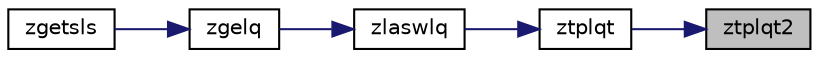 digraph "ztplqt2"
{
 // LATEX_PDF_SIZE
  edge [fontname="Helvetica",fontsize="10",labelfontname="Helvetica",labelfontsize="10"];
  node [fontname="Helvetica",fontsize="10",shape=record];
  rankdir="RL";
  Node1 [label="ztplqt2",height=0.2,width=0.4,color="black", fillcolor="grey75", style="filled", fontcolor="black",tooltip="ZTPLQT2 computes a LQ factorization of a real or complex \"triangular-pentagonal\" matrix,..."];
  Node1 -> Node2 [dir="back",color="midnightblue",fontsize="10",style="solid",fontname="Helvetica"];
  Node2 [label="ztplqt",height=0.2,width=0.4,color="black", fillcolor="white", style="filled",URL="$ztplqt_8f.html#a30b980334f21583c45d482e3f6423183",tooltip="ZTPLQT"];
  Node2 -> Node3 [dir="back",color="midnightblue",fontsize="10",style="solid",fontname="Helvetica"];
  Node3 [label="zlaswlq",height=0.2,width=0.4,color="black", fillcolor="white", style="filled",URL="$zlaswlq_8f.html#abb232df1cfd3614404498a79e28689cb",tooltip="ZLASWLQ"];
  Node3 -> Node4 [dir="back",color="midnightblue",fontsize="10",style="solid",fontname="Helvetica"];
  Node4 [label="zgelq",height=0.2,width=0.4,color="black", fillcolor="white", style="filled",URL="$zgelq_8f.html#abc3ba32828a87117c02ddfce0f490920",tooltip="ZGELQ"];
  Node4 -> Node5 [dir="back",color="midnightblue",fontsize="10",style="solid",fontname="Helvetica"];
  Node5 [label="zgetsls",height=0.2,width=0.4,color="black", fillcolor="white", style="filled",URL="$zgetsls_8f.html#a3fdbfbbdf63edec20151f08aa68985e4",tooltip="ZGETSLS"];
}
